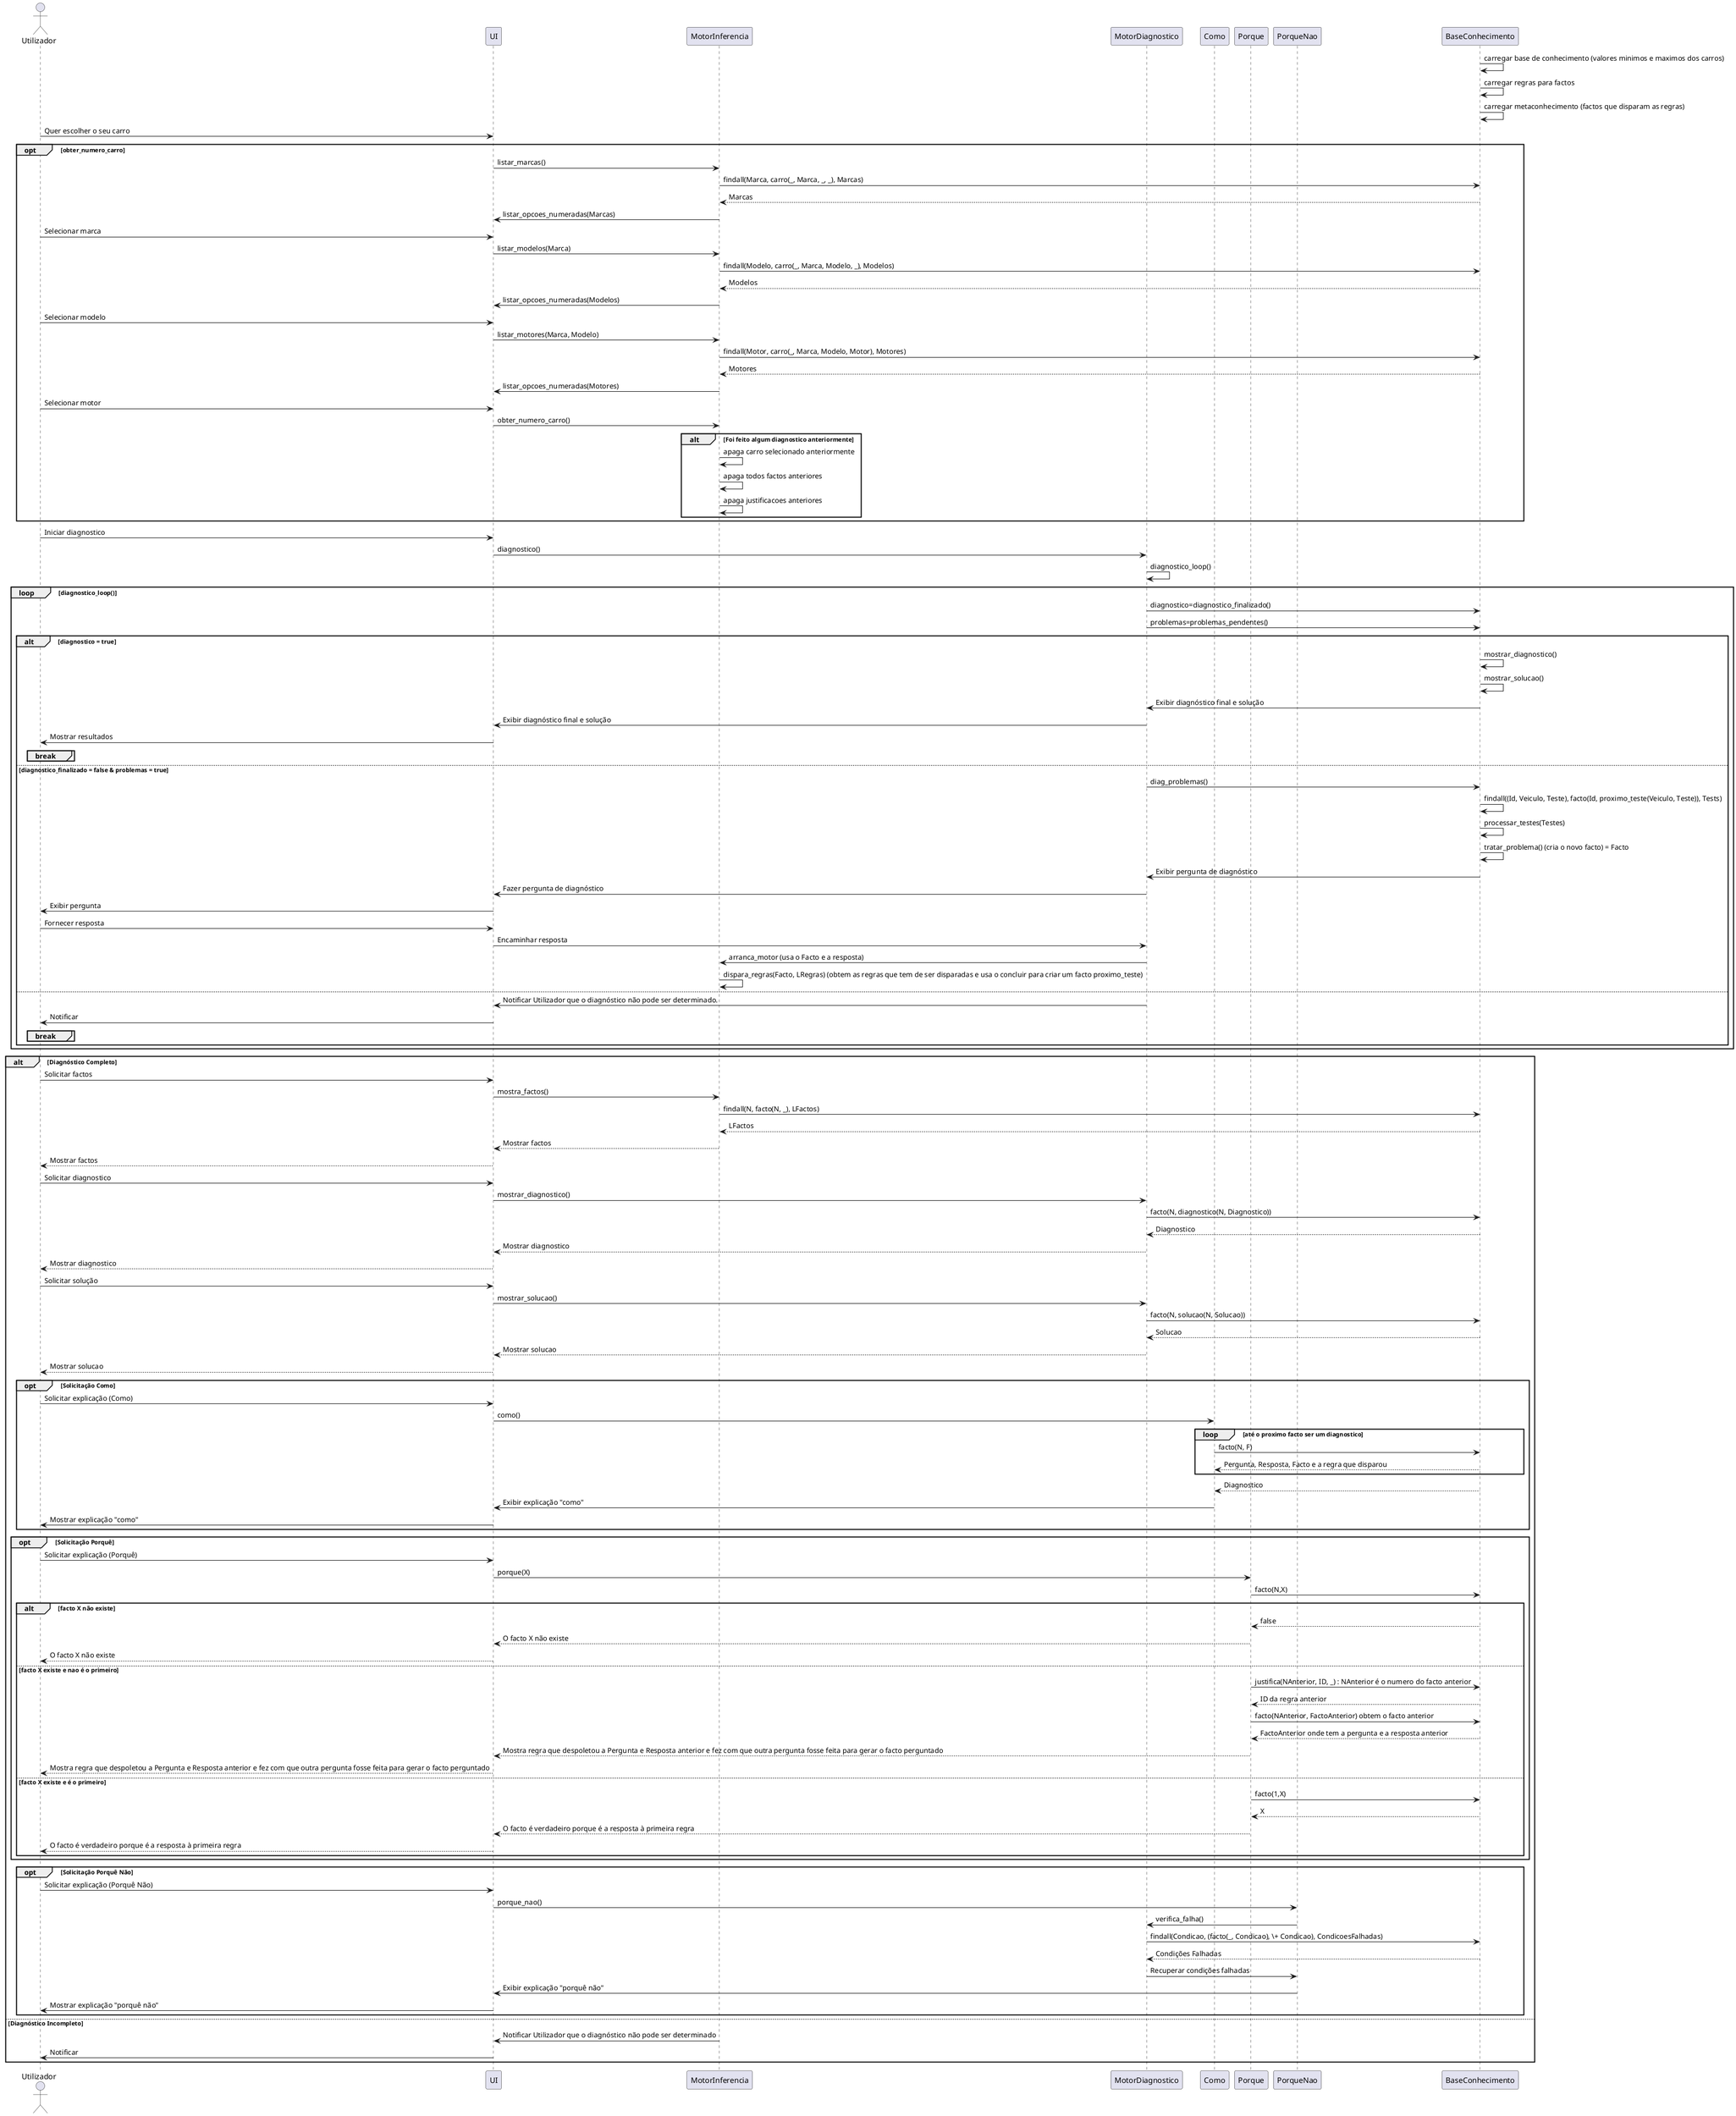 @startuml
actor Utilizador
participant UI
participant MotorInferencia
participant MotorDiagnostico
participant Como
participant Porque
participant PorqueNao
participant BaseConhecimento

BaseConhecimento -> BaseConhecimento: carregar base de conhecimento (valores minimos e maximos dos carros)
BaseConhecimento -> BaseConhecimento: carregar regras para factos
BaseConhecimento -> BaseConhecimento: carregar metaconhecimento (factos que disparam as regras)

Utilizador -> UI : Quer escolher o seu carro
opt obter_numero_carro
UI -> MotorInferencia : listar_marcas()
MotorInferencia -> BaseConhecimento : findall(Marca, carro(_, Marca, _, _), Marcas)
BaseConhecimento --> MotorInferencia : Marcas
MotorInferencia -> UI : listar_opcoes_numeradas(Marcas)

Utilizador -> UI : Selecionar marca
UI -> MotorInferencia : listar_modelos(Marca)
MotorInferencia -> BaseConhecimento : findall(Modelo, carro(_, Marca, Modelo, _), Modelos)
BaseConhecimento --> MotorInferencia : Modelos
MotorInferencia -> UI : listar_opcoes_numeradas(Modelos)

Utilizador -> UI : Selecionar modelo
UI -> MotorInferencia : listar_motores(Marca, Modelo)
MotorInferencia -> BaseConhecimento : findall(Motor, carro(_, Marca, Modelo, Motor), Motores)
BaseConhecimento --> MotorInferencia : Motores
MotorInferencia -> UI : listar_opcoes_numeradas(Motores)

Utilizador -> UI : Selecionar motor
UI -> MotorInferencia : obter_numero_carro()

alt Foi feito algum diagnostico anteriormente
MotorInferencia -> MotorInferencia: apaga carro selecionado anteriormente
MotorInferencia -> MotorInferencia: apaga todos factos anteriores
MotorInferencia -> MotorInferencia: apaga justificacoes anteriores
end
end
Utilizador -> UI : Iniciar diagnostico
UI -> MotorDiagnostico : diagnostico()

    MotorDiagnostico -> MotorDiagnostico : diagnostico_loop()
loop diagnostico_loop()

    MotorDiagnostico -> BaseConhecimento : diagnostico=diagnostico_finalizado()
    MotorDiagnostico -> BaseConhecimento : problemas=problemas_pendentes()
alt diagnostico = true
    BaseConhecimento -> BaseConhecimento : mostrar_diagnostico()
    BaseConhecimento -> BaseConhecimento : mostrar_solucao()
    BaseConhecimento -> MotorDiagnostico : Exibir diagnóstico final e solução
    MotorDiagnostico -> UI : Exibir diagnóstico final e solução
    UI -> Utilizador : Mostrar resultados
    break
    end
else diagnostico_finalizado = false & problemas = true
    MotorDiagnostico -> BaseConhecimento : diag_problemas()
    BaseConhecimento -> BaseConhecimento : findall((Id, Veiculo, Teste), facto(Id, proximo_teste(Veiculo, Teste)), Tests)
    BaseConhecimento -> BaseConhecimento : processar_testes(Testes)
    BaseConhecimento -> BaseConhecimento : tratar_problema() (cria o novo facto) = Facto
    BaseConhecimento -> MotorDiagnostico : Exibir pergunta de diagnóstico
    MotorDiagnostico -> UI : Fazer pergunta de diagnóstico
    UI -> Utilizador : Exibir pergunta
    Utilizador -> UI : Fornecer resposta
    UI -> MotorDiagnostico : Encaminhar resposta
    MotorDiagnostico -> MotorInferencia: arranca_motor (usa o Facto e a resposta)
    MotorInferencia -> MotorInferencia: dispara_regras(Facto, LRegras) (obtem as regras que tem de ser disparadas e usa o concluir para criar um facto proximo_teste)
else
    MotorDiagnostico -> UI : Notificar Utilizador que o diagnóstico não pode ser determinado.
    UI -> Utilizador : Notificar
    break
    end
end
end

alt Diagnóstico Completo
    Utilizador -> UI : Solicitar factos
    UI -> MotorInferencia : mostra_factos()
    MotorInferencia -> BaseConhecimento : findall(N, facto(N, _), LFactos)
    BaseConhecimento --> MotorInferencia : LFactos
    MotorInferencia --> UI : Mostrar factos
    UI --> Utilizador : Mostrar factos

    Utilizador -> UI : Solicitar diagnostico
    UI -> MotorDiagnostico : mostrar_diagnostico()
    MotorDiagnostico -> BaseConhecimento : facto(N, diagnostico(N, Diagnostico))
    BaseConhecimento --> MotorDiagnostico : Diagnostico
    MotorDiagnostico --> UI : Mostrar diagnostico
    UI --> Utilizador : Mostrar diagnostico

    Utilizador -> UI : Solicitar solução
    UI -> MotorDiagnostico : mostrar_solucao()
    MotorDiagnostico -> BaseConhecimento : facto(N, solucao(N, Solucao))
    BaseConhecimento --> MotorDiagnostico : Solucao
    MotorDiagnostico --> UI : Mostrar solucao
    UI --> Utilizador : Mostrar solucao
    opt Solicitação Como
        Utilizador -> UI : Solicitar explicação (Como)
        UI -> Como : como()
        loop até o proximo facto ser um diagnostico
        Como -> BaseConhecimento : facto(N, F)
        BaseConhecimento --> Como : Pergunta, Resposta, Facto e a regra que disparou
        end
        BaseConhecimento --> Como : Diagnostico
        Como -> UI : Exibir explicação "como"
        UI -> Utilizador : Mostrar explicação "como"
    end
    opt Solicitação Porquê
        Utilizador -> UI : Solicitar explicação (Porquê)
        UI -> Porque : porque(X)
        Porque -> BaseConhecimento : facto(N,X)
        alt facto X não existe
        BaseConhecimento --> Porque : false
        Porque --> UI : O facto X não existe
        UI --> Utilizador : O facto X não existe
        else facto X existe e nao é o primeiro
        Porque -> BaseConhecimento : justifica(NAnterior, ID, _) : NAnterior é o numero do facto anterior
        BaseConhecimento --> Porque : ID da regra anterior
        Porque -> BaseConhecimento : facto(NAnterior, FactoAnterior) obtem o facto anterior
        BaseConhecimento --> Porque : FactoAnterior onde tem a pergunta e a resposta anterior
        Porque --> UI: Mostra regra que despoletou a Pergunta e Resposta anterior e fez com que outra pergunta fosse feita para gerar o facto perguntado
        UI --> Utilizador : Mostra regra que despoletou a Pergunta e Resposta anterior e fez com que outra pergunta fosse feita para gerar o facto perguntado
        else facto X existe e é o primeiro
        Porque -> BaseConhecimento : facto(1,X)
        BaseConhecimento --> Porque : X
        Porque --> UI : O facto é verdadeiro porque é a resposta à primeira regra
        UI --> Utilizador : O facto é verdadeiro porque é a resposta à primeira regra
        end
    end
    opt Solicitação Porquê Não
        Utilizador -> UI : Solicitar explicação (Porquê Não)
        UI -> PorqueNao : porque_nao()
        PorqueNao -> MotorDiagnostico : verifica_falha()
        MotorDiagnostico -> BaseConhecimento : findall(Condicao, (facto(_, Condicao), \+ Condicao), CondicoesFalhadas)
        BaseConhecimento --> MotorDiagnostico : Condições Falhadas
        MotorDiagnostico -> PorqueNao : Recuperar condições falhadas
        PorqueNao -> UI : Exibir explicação "porquê não"
        UI -> Utilizador : Mostrar explicação "porquê não"
    end

else Diagnóstico Incompleto
    MotorInferencia -> UI : Notificar Utilizador que o diagnóstico não pode ser determinado
    UI -> Utilizador : Notificar
end

@enduml
